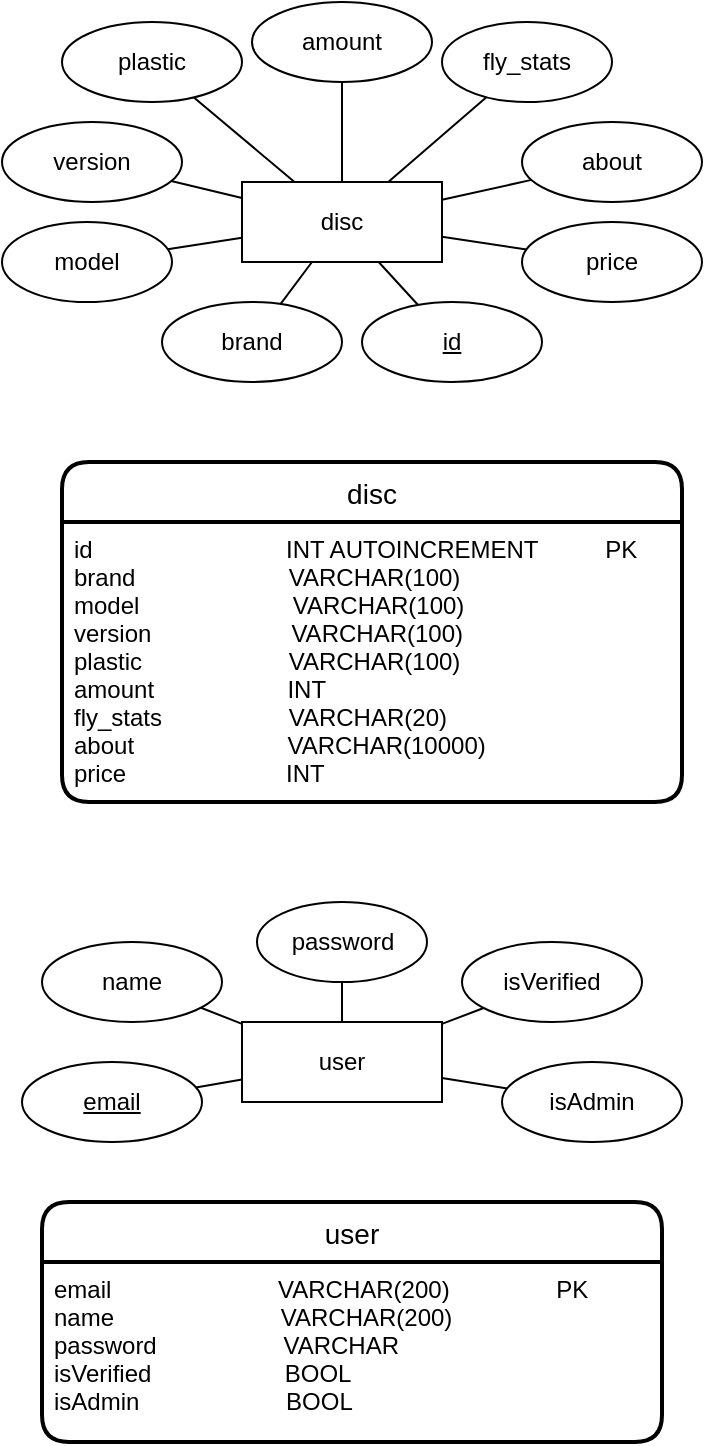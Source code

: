 <mxfile>
    <diagram id="TcWRND_OKU5vL0__0zdm" name="Page-1">
        <mxGraphModel dx="2019" dy="860" grid="1" gridSize="10" guides="1" tooltips="1" connect="1" arrows="1" fold="1" page="1" pageScale="1" pageWidth="850" pageHeight="1100" math="0" shadow="0">
            <root>
                <mxCell id="0"/>
                <mxCell id="1" parent="0"/>
                <mxCell id="2" value="disc" style="whiteSpace=wrap;html=1;align=center;" parent="1" vertex="1">
                    <mxGeometry x="430" y="350" width="100" height="40" as="geometry"/>
                </mxCell>
                <mxCell id="3" value="model" style="ellipse;whiteSpace=wrap;html=1;align=center;" parent="1" vertex="1">
                    <mxGeometry x="310" y="370" width="85" height="40" as="geometry"/>
                </mxCell>
                <mxCell id="4" value="version" style="ellipse;whiteSpace=wrap;html=1;align=center;" parent="1" vertex="1">
                    <mxGeometry x="310" y="320" width="90" height="40" as="geometry"/>
                </mxCell>
                <mxCell id="5" value="brand" style="ellipse;whiteSpace=wrap;html=1;align=center;" parent="1" vertex="1">
                    <mxGeometry x="390" y="410" width="90" height="40" as="geometry"/>
                </mxCell>
                <mxCell id="6" value="id" style="ellipse;whiteSpace=wrap;html=1;align=center;fontStyle=4;" parent="1" vertex="1">
                    <mxGeometry x="490" y="410" width="90" height="40" as="geometry"/>
                </mxCell>
                <mxCell id="7" value="plastic" style="ellipse;whiteSpace=wrap;html=1;align=center;" parent="1" vertex="1">
                    <mxGeometry x="340" y="270" width="90" height="40" as="geometry"/>
                </mxCell>
                <mxCell id="8" value="" style="endArrow=none;html=1;rounded=0;" parent="1" source="2" target="6" edge="1">
                    <mxGeometry relative="1" as="geometry">
                        <mxPoint x="460" y="430" as="sourcePoint"/>
                        <mxPoint x="620" y="430" as="targetPoint"/>
                    </mxGeometry>
                </mxCell>
                <mxCell id="9" value="" style="endArrow=none;html=1;rounded=0;" parent="1" source="7" target="2" edge="1">
                    <mxGeometry relative="1" as="geometry">
                        <mxPoint x="460" y="430" as="sourcePoint"/>
                        <mxPoint x="620" y="430" as="targetPoint"/>
                    </mxGeometry>
                </mxCell>
                <mxCell id="10" value="" style="endArrow=none;html=1;rounded=0;" parent="1" source="2" target="3" edge="1">
                    <mxGeometry relative="1" as="geometry">
                        <mxPoint x="460" y="430" as="sourcePoint"/>
                        <mxPoint x="620" y="430" as="targetPoint"/>
                    </mxGeometry>
                </mxCell>
                <mxCell id="11" value="" style="endArrow=none;html=1;rounded=0;" parent="1" source="2" target="4" edge="1">
                    <mxGeometry relative="1" as="geometry">
                        <mxPoint x="460" y="430" as="sourcePoint"/>
                        <mxPoint x="620" y="430" as="targetPoint"/>
                    </mxGeometry>
                </mxCell>
                <mxCell id="12" value="" style="endArrow=none;html=1;rounded=0;" parent="1" source="5" target="2" edge="1">
                    <mxGeometry relative="1" as="geometry">
                        <mxPoint x="460" y="430" as="sourcePoint"/>
                        <mxPoint x="470" y="430" as="targetPoint"/>
                    </mxGeometry>
                </mxCell>
                <mxCell id="29" value="amount" style="ellipse;whiteSpace=wrap;html=1;align=center;" parent="1" vertex="1">
                    <mxGeometry x="435" y="260" width="90" height="40" as="geometry"/>
                </mxCell>
                <mxCell id="30" value="" style="endArrow=none;html=1;rounded=0;" parent="1" source="29" target="2" edge="1">
                    <mxGeometry relative="1" as="geometry">
                        <mxPoint x="606.67" y="390" as="sourcePoint"/>
                        <mxPoint x="670.003" y="370" as="targetPoint"/>
                    </mxGeometry>
                </mxCell>
                <mxCell id="32" value="user" style="swimlane;childLayout=stackLayout;horizontal=1;startSize=30;horizontalStack=0;rounded=1;fontSize=14;fontStyle=0;strokeWidth=2;resizeParent=0;resizeLast=1;shadow=0;dashed=0;align=center;" parent="1" vertex="1">
                    <mxGeometry x="330" y="860" width="310" height="120" as="geometry"/>
                </mxCell>
                <mxCell id="33" value="email                         VARCHAR(200)                PK&#10;name                         VARCHAR(200)&#10;password                   VARCHAR&#10;isVerified                    BOOL&#10;isAdmin                      BOOL&#10;&#10;" style="align=left;strokeColor=none;fillColor=none;spacingLeft=4;fontSize=12;verticalAlign=top;resizable=0;rotatable=0;part=1;" parent="32" vertex="1">
                    <mxGeometry y="30" width="310" height="90" as="geometry"/>
                </mxCell>
                <mxCell id="35" value="fly_stats" style="ellipse;whiteSpace=wrap;html=1;align=center;" parent="1" vertex="1">
                    <mxGeometry x="530" y="270" width="85" height="40" as="geometry"/>
                </mxCell>
                <mxCell id="36" value="about" style="ellipse;whiteSpace=wrap;html=1;align=center;" parent="1" vertex="1">
                    <mxGeometry x="570" y="320" width="90" height="40" as="geometry"/>
                </mxCell>
                <mxCell id="37" value="price" style="ellipse;whiteSpace=wrap;html=1;align=center;" parent="1" vertex="1">
                    <mxGeometry x="570" y="370" width="90" height="40" as="geometry"/>
                </mxCell>
                <mxCell id="38" value="" style="endArrow=none;html=1;rounded=0;" parent="1" source="37" target="2" edge="1">
                    <mxGeometry relative="1" as="geometry">
                        <mxPoint x="480" y="300" as="sourcePoint"/>
                        <mxPoint x="522.727" y="280" as="targetPoint"/>
                    </mxGeometry>
                </mxCell>
                <mxCell id="39" value="" style="endArrow=none;html=1;rounded=0;" parent="1" source="2" target="35" edge="1">
                    <mxGeometry relative="1" as="geometry">
                        <mxPoint x="470.786" y="280" as="sourcePoint"/>
                        <mxPoint x="640" y="300" as="targetPoint"/>
                    </mxGeometry>
                </mxCell>
                <mxCell id="40" value="" style="endArrow=none;html=1;rounded=0;" parent="1" source="2" target="36" edge="1">
                    <mxGeometry relative="1" as="geometry">
                        <mxPoint x="502.731" y="280" as="sourcePoint"/>
                        <mxPoint x="640" y="300" as="targetPoint"/>
                    </mxGeometry>
                </mxCell>
                <mxCell id="63" value="disc" style="swimlane;childLayout=stackLayout;horizontal=1;startSize=30;horizontalStack=0;rounded=1;fontSize=14;fontStyle=0;strokeWidth=2;resizeParent=0;resizeLast=1;shadow=0;dashed=0;align=center;" parent="1" vertex="1">
                    <mxGeometry x="340" y="490" width="310" height="170" as="geometry"/>
                </mxCell>
                <mxCell id="64" value="id                             INT AUTOINCREMENT          PK&#10;brand                       VARCHAR(100)&#10;model                       VARCHAR(100)&#10;version                     VARCHAR(100)&#10;plastic                      VARCHAR(100)&#10;amount                    INT&#10;fly_stats                   VARCHAR(20)&#10;about                       VARCHAR(10000)&#10;price                        INT&#10;" style="align=left;strokeColor=none;fillColor=none;spacingLeft=4;fontSize=12;verticalAlign=top;resizable=0;rotatable=0;part=1;" parent="63" vertex="1">
                    <mxGeometry y="30" width="310" height="140" as="geometry"/>
                </mxCell>
                <mxCell id="65" value="user" style="whiteSpace=wrap;html=1;align=center;" parent="1" vertex="1">
                    <mxGeometry x="430" y="770" width="100" height="40" as="geometry"/>
                </mxCell>
                <mxCell id="66" value="password" style="ellipse;whiteSpace=wrap;html=1;align=center;" parent="1" vertex="1">
                    <mxGeometry x="437.5" y="710" width="85" height="40" as="geometry"/>
                </mxCell>
                <mxCell id="67" value="isVerified" style="ellipse;whiteSpace=wrap;html=1;align=center;" parent="1" vertex="1">
                    <mxGeometry x="540" y="730" width="90" height="40" as="geometry"/>
                </mxCell>
                <mxCell id="68" value="name" style="ellipse;whiteSpace=wrap;html=1;align=center;" parent="1" vertex="1">
                    <mxGeometry x="330" y="730" width="90" height="40" as="geometry"/>
                </mxCell>
                <mxCell id="69" value="email" style="ellipse;whiteSpace=wrap;html=1;align=center;fontStyle=4;" parent="1" vertex="1">
                    <mxGeometry x="320" y="790" width="90" height="40" as="geometry"/>
                </mxCell>
                <mxCell id="70" value="isAdmin" style="ellipse;whiteSpace=wrap;html=1;align=center;" parent="1" vertex="1">
                    <mxGeometry x="560" y="790" width="90" height="40" as="geometry"/>
                </mxCell>
                <mxCell id="71" value="" style="endArrow=none;html=1;rounded=0;" parent="1" source="65" target="69" edge="1">
                    <mxGeometry relative="1" as="geometry">
                        <mxPoint x="460" y="850" as="sourcePoint"/>
                        <mxPoint x="620" y="850" as="targetPoint"/>
                    </mxGeometry>
                </mxCell>
                <mxCell id="72" value="" style="endArrow=none;html=1;rounded=0;" parent="1" source="70" target="65" edge="1">
                    <mxGeometry relative="1" as="geometry">
                        <mxPoint x="460" y="850" as="sourcePoint"/>
                        <mxPoint x="620" y="850" as="targetPoint"/>
                    </mxGeometry>
                </mxCell>
                <mxCell id="73" value="" style="endArrow=none;html=1;rounded=0;" parent="1" source="65" target="66" edge="1">
                    <mxGeometry relative="1" as="geometry">
                        <mxPoint x="460" y="850" as="sourcePoint"/>
                        <mxPoint x="620" y="850" as="targetPoint"/>
                    </mxGeometry>
                </mxCell>
                <mxCell id="74" value="" style="endArrow=none;html=1;rounded=0;" parent="1" source="65" target="67" edge="1">
                    <mxGeometry relative="1" as="geometry">
                        <mxPoint x="460" y="850" as="sourcePoint"/>
                        <mxPoint x="620" y="850" as="targetPoint"/>
                    </mxGeometry>
                </mxCell>
                <mxCell id="75" value="" style="endArrow=none;html=1;rounded=0;" parent="1" source="68" target="65" edge="1">
                    <mxGeometry relative="1" as="geometry">
                        <mxPoint x="460" y="850" as="sourcePoint"/>
                        <mxPoint x="470" y="850" as="targetPoint"/>
                    </mxGeometry>
                </mxCell>
            </root>
        </mxGraphModel>
    </diagram>
</mxfile>